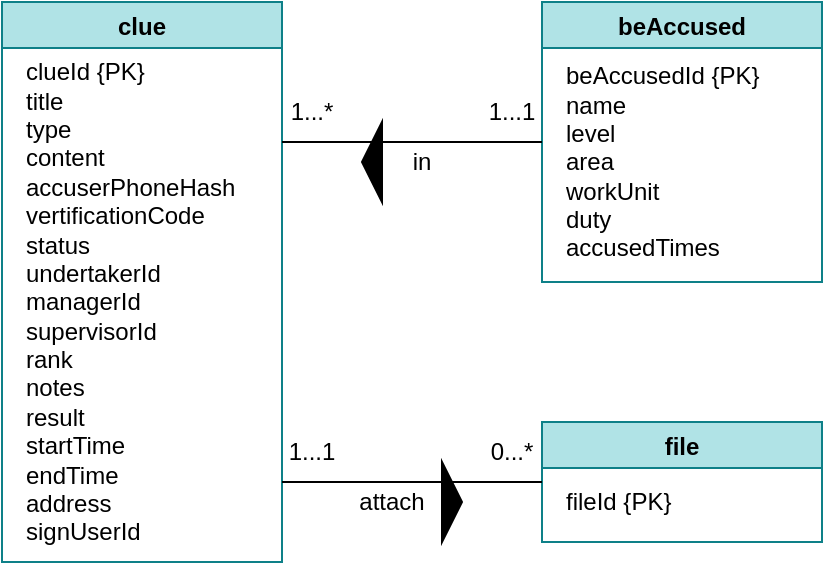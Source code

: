 <mxfile version="18.1.3" type="github">
  <diagram id="PVdCfdHXLEt_9WwVZcfN" name="Page-1">
    <mxGraphModel dx="509" dy="481" grid="1" gridSize="10" guides="1" tooltips="1" connect="1" arrows="1" fold="1" page="1" pageScale="1" pageWidth="827" pageHeight="1169" math="0" shadow="0">
      <root>
        <mxCell id="0" />
        <mxCell id="1" parent="0" />
        <mxCell id="waUtbsq5y6apSech4ZY3-2" value="clue" style="swimlane;fillColor=#b0e3e6;strokeColor=#0e8088;" parent="1" vertex="1">
          <mxGeometry x="200" y="230" width="140" height="280" as="geometry">
            <mxRectangle x="200" y="230" width="130" height="23" as="alternateBounds" />
          </mxGeometry>
        </mxCell>
        <mxCell id="waUtbsq5y6apSech4ZY3-6" value="clueId {PK}&lt;br&gt;&lt;div style=&quot;&quot;&gt;title&lt;/div&gt;&lt;div style=&quot;&quot;&gt;type&lt;br&gt;&lt;/div&gt;&lt;div style=&quot;&quot;&gt;content&lt;br&gt;&lt;/div&gt;&lt;div style=&quot;&quot;&gt;accuserPhoneHash&lt;/div&gt;&lt;div style=&quot;&quot;&gt;&lt;div&gt;vertificationCode&lt;/div&gt;&lt;div&gt;status&lt;br&gt;&lt;/div&gt;&lt;div&gt;&lt;div&gt;undertakerId&lt;/div&gt;&lt;div&gt;managerId&lt;/div&gt;&lt;div&gt;supervisorId&lt;/div&gt;&lt;div&gt;&lt;span style=&quot;background-color: initial;&quot;&gt;rank&lt;/span&gt;&lt;br&gt;&lt;/div&gt;&lt;div&gt;notes&lt;/div&gt;&lt;/div&gt;&lt;div&gt;result&lt;br&gt;&lt;/div&gt;&lt;/div&gt;&lt;div style=&quot;&quot;&gt;startTime&lt;/div&gt;&lt;div style=&quot;&quot;&gt;endTime&lt;/div&gt;&lt;div style=&quot;&quot;&gt;address&lt;/div&gt;&lt;div style=&quot;&quot;&gt;signUserId&lt;/div&gt;" style="text;html=1;align=left;verticalAlign=middle;resizable=0;points=[];autosize=1;strokeColor=none;fillColor=none;" parent="waUtbsq5y6apSech4ZY3-2" vertex="1">
          <mxGeometry x="10" y="30" width="120" height="240" as="geometry" />
        </mxCell>
        <mxCell id="waUtbsq5y6apSech4ZY3-5" value="file" style="swimlane;fillColor=#b0e3e6;strokeColor=#0e8088;" parent="1" vertex="1">
          <mxGeometry x="470" y="440" width="140" height="60" as="geometry">
            <mxRectangle x="470" y="430" width="50" height="23" as="alternateBounds" />
          </mxGeometry>
        </mxCell>
        <mxCell id="waUtbsq5y6apSech4ZY3-9" value="fileId {PK}" style="text;html=1;align=left;verticalAlign=middle;resizable=0;points=[];autosize=1;strokeColor=none;fillColor=none;" parent="waUtbsq5y6apSech4ZY3-5" vertex="1">
          <mxGeometry x="10" y="30" width="70" height="20" as="geometry" />
        </mxCell>
        <mxCell id="waUtbsq5y6apSech4ZY3-3" value="beAccused" style="swimlane;fillColor=#b0e3e6;strokeColor=#0e8088;" parent="1" vertex="1">
          <mxGeometry x="470" y="230" width="140" height="140" as="geometry" />
        </mxCell>
        <mxCell id="waUtbsq5y6apSech4ZY3-8" value="&lt;span style=&quot;&quot;&gt;beAccusedId {PK}&lt;/span&gt;&lt;br style=&quot;&quot;&gt;&lt;span style=&quot;&quot;&gt;name&lt;/span&gt;&lt;br style=&quot;&quot;&gt;&lt;span style=&quot;&quot;&gt;level&lt;/span&gt;&lt;br style=&quot;&quot;&gt;&lt;span style=&quot;&quot;&gt;area&lt;/span&gt;&lt;br style=&quot;&quot;&gt;&lt;span style=&quot;&quot;&gt;workUnit&lt;br&gt;duty&lt;br&gt;accusedTimes&lt;br&gt;&lt;/span&gt;" style="text;html=1;align=left;verticalAlign=middle;resizable=0;points=[];autosize=1;" parent="waUtbsq5y6apSech4ZY3-3" vertex="1">
          <mxGeometry x="10" y="30" width="110" height="100" as="geometry" />
        </mxCell>
        <mxCell id="waUtbsq5y6apSech4ZY3-18" value="" style="endArrow=none;html=1;rounded=0;elbow=vertical;entryX=0;entryY=0.5;entryDx=0;entryDy=0;" parent="1" target="waUtbsq5y6apSech4ZY3-3" edge="1">
          <mxGeometry width="50" height="50" relative="1" as="geometry">
            <mxPoint x="340" y="300" as="sourcePoint" />
            <mxPoint x="430" y="298" as="targetPoint" />
          </mxGeometry>
        </mxCell>
        <mxCell id="waUtbsq5y6apSech4ZY3-19" value="1...1" style="text;html=1;strokeColor=none;fillColor=none;align=center;verticalAlign=middle;whiteSpace=wrap;rounded=0;" parent="1" vertex="1">
          <mxGeometry x="438" y="280" width="34" height="10" as="geometry" />
        </mxCell>
        <mxCell id="waUtbsq5y6apSech4ZY3-24" value="1...*" style="text;html=1;strokeColor=none;fillColor=none;align=center;verticalAlign=middle;whiteSpace=wrap;rounded=0;" parent="1" vertex="1">
          <mxGeometry x="340" y="280" width="30" height="10" as="geometry" />
        </mxCell>
        <mxCell id="waUtbsq5y6apSech4ZY3-27" value="" style="endArrow=none;html=1;rounded=0;elbow=vertical;entryX=0;entryY=0.5;entryDx=0;entryDy=0;" parent="1" target="waUtbsq5y6apSech4ZY3-5" edge="1">
          <mxGeometry width="50" height="50" relative="1" as="geometry">
            <mxPoint x="340" y="470" as="sourcePoint" />
            <mxPoint x="400" y="440" as="targetPoint" />
          </mxGeometry>
        </mxCell>
        <mxCell id="waUtbsq5y6apSech4ZY3-29" value="1...1" style="text;html=1;strokeColor=none;fillColor=none;align=center;verticalAlign=middle;whiteSpace=wrap;rounded=0;" parent="1" vertex="1">
          <mxGeometry x="340" y="450" width="30" height="10" as="geometry" />
        </mxCell>
        <mxCell id="waUtbsq5y6apSech4ZY3-30" value="0...*" style="text;html=1;strokeColor=none;fillColor=none;align=center;verticalAlign=middle;whiteSpace=wrap;rounded=0;" parent="1" vertex="1">
          <mxGeometry x="440" y="450" width="30" height="10" as="geometry" />
        </mxCell>
        <mxCell id="waUtbsq5y6apSech4ZY3-31" value="attach" style="text;html=1;strokeColor=none;fillColor=none;align=center;verticalAlign=middle;whiteSpace=wrap;rounded=0;" parent="1" vertex="1">
          <mxGeometry x="370" y="470" width="50" height="20" as="geometry" />
        </mxCell>
        <mxCell id="iyclm2ML-x0x2ChSaFrF-1" value="in" style="text;html=1;strokeColor=none;fillColor=none;align=center;verticalAlign=middle;whiteSpace=wrap;rounded=0;" parent="1" vertex="1">
          <mxGeometry x="390" y="300" width="40" height="20" as="geometry" />
        </mxCell>
        <mxCell id="iyclm2ML-x0x2ChSaFrF-2" style="edgeStyle=orthogonalEdgeStyle;rounded=0;orthogonalLoop=1;jettySize=auto;html=1;exitX=0.5;exitY=1;exitDx=0;exitDy=0;" parent="1" source="waUtbsq5y6apSech4ZY3-31" target="waUtbsq5y6apSech4ZY3-31" edge="1">
          <mxGeometry relative="1" as="geometry" />
        </mxCell>
        <mxCell id="iyclm2ML-x0x2ChSaFrF-3" value="" style="shape=mxgraph.arrows2.wedgeArrow;html=1;fillColor=#000000;bendable=0;rounded=0;exitX=1;exitY=0.5;exitDx=0;exitDy=0;" parent="1" source="waUtbsq5y6apSech4ZY3-31" edge="1">
          <mxGeometry width="100" height="100" relative="1" as="geometry">
            <mxPoint x="400" y="610" as="sourcePoint" />
            <mxPoint x="430" y="480" as="targetPoint" />
          </mxGeometry>
        </mxCell>
        <mxCell id="iyclm2ML-x0x2ChSaFrF-4" value="" style="shape=mxgraph.arrows2.wedgeArrow;html=1;fillColor=#000000;bendable=0;rounded=0;exitX=0;exitY=0.5;exitDx=0;exitDy=0;" parent="1" source="iyclm2ML-x0x2ChSaFrF-1" edge="1">
          <mxGeometry width="100" height="100" relative="1" as="geometry">
            <mxPoint x="370" y="470" as="sourcePoint" />
            <mxPoint x="380" y="310" as="targetPoint" />
          </mxGeometry>
        </mxCell>
      </root>
    </mxGraphModel>
  </diagram>
</mxfile>
